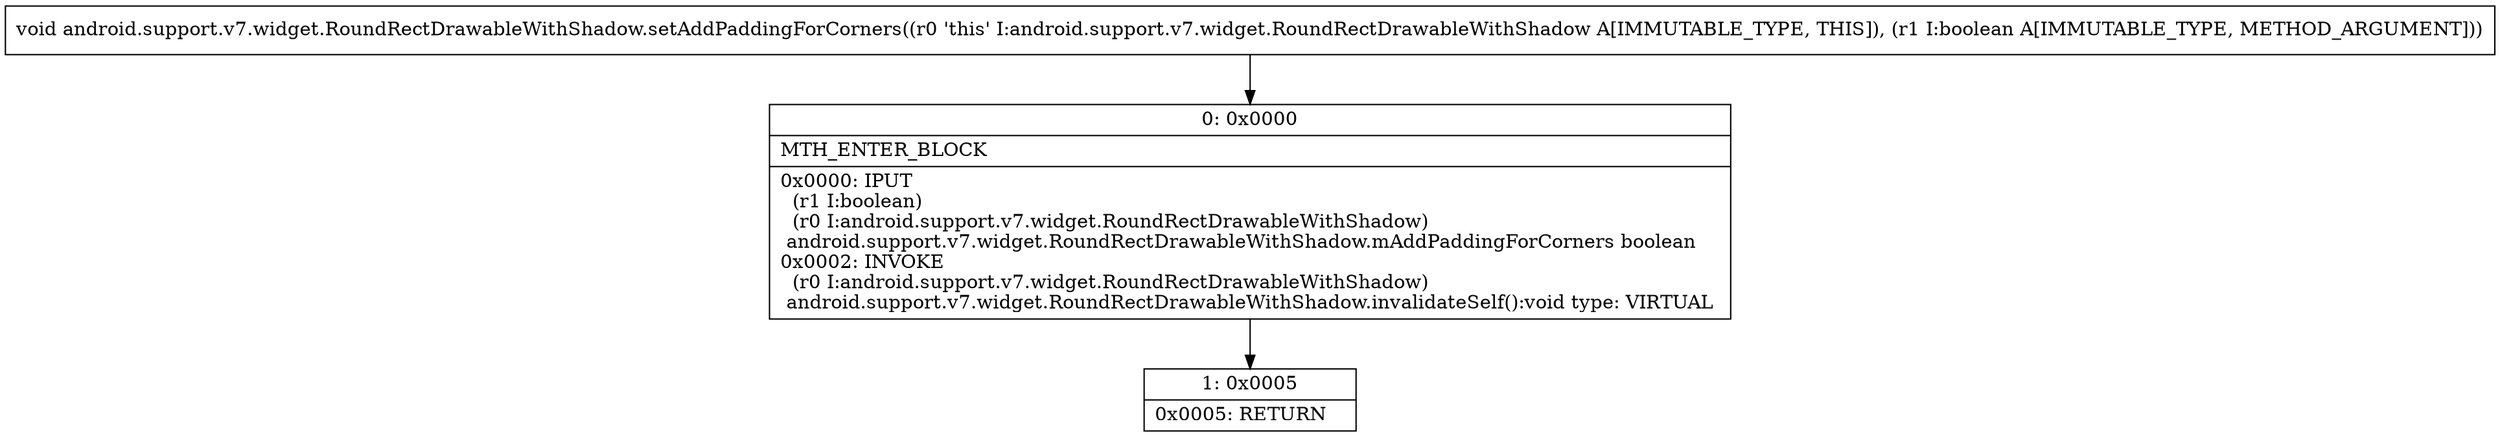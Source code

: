 digraph "CFG forandroid.support.v7.widget.RoundRectDrawableWithShadow.setAddPaddingForCorners(Z)V" {
Node_0 [shape=record,label="{0\:\ 0x0000|MTH_ENTER_BLOCK\l|0x0000: IPUT  \l  (r1 I:boolean)\l  (r0 I:android.support.v7.widget.RoundRectDrawableWithShadow)\l android.support.v7.widget.RoundRectDrawableWithShadow.mAddPaddingForCorners boolean \l0x0002: INVOKE  \l  (r0 I:android.support.v7.widget.RoundRectDrawableWithShadow)\l android.support.v7.widget.RoundRectDrawableWithShadow.invalidateSelf():void type: VIRTUAL \l}"];
Node_1 [shape=record,label="{1\:\ 0x0005|0x0005: RETURN   \l}"];
MethodNode[shape=record,label="{void android.support.v7.widget.RoundRectDrawableWithShadow.setAddPaddingForCorners((r0 'this' I:android.support.v7.widget.RoundRectDrawableWithShadow A[IMMUTABLE_TYPE, THIS]), (r1 I:boolean A[IMMUTABLE_TYPE, METHOD_ARGUMENT])) }"];
MethodNode -> Node_0;
Node_0 -> Node_1;
}

